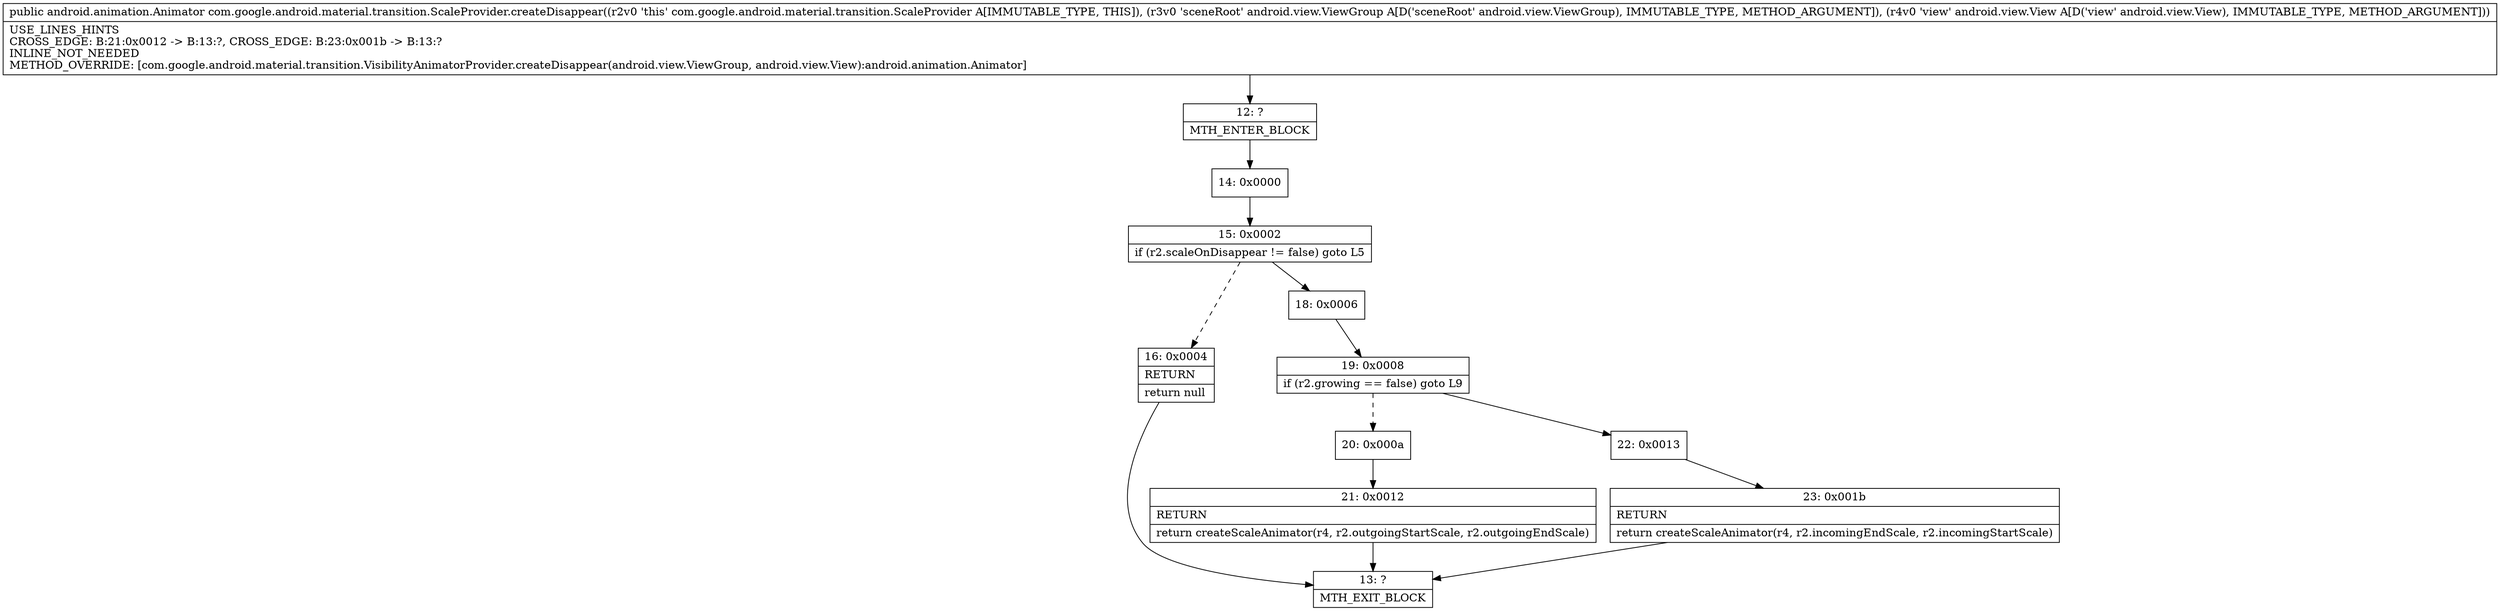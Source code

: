 digraph "CFG forcom.google.android.material.transition.ScaleProvider.createDisappear(Landroid\/view\/ViewGroup;Landroid\/view\/View;)Landroid\/animation\/Animator;" {
Node_12 [shape=record,label="{12\:\ ?|MTH_ENTER_BLOCK\l}"];
Node_14 [shape=record,label="{14\:\ 0x0000}"];
Node_15 [shape=record,label="{15\:\ 0x0002|if (r2.scaleOnDisappear != false) goto L5\l}"];
Node_16 [shape=record,label="{16\:\ 0x0004|RETURN\l|return null\l}"];
Node_13 [shape=record,label="{13\:\ ?|MTH_EXIT_BLOCK\l}"];
Node_18 [shape=record,label="{18\:\ 0x0006}"];
Node_19 [shape=record,label="{19\:\ 0x0008|if (r2.growing == false) goto L9\l}"];
Node_20 [shape=record,label="{20\:\ 0x000a}"];
Node_21 [shape=record,label="{21\:\ 0x0012|RETURN\l|return createScaleAnimator(r4, r2.outgoingStartScale, r2.outgoingEndScale)\l}"];
Node_22 [shape=record,label="{22\:\ 0x0013}"];
Node_23 [shape=record,label="{23\:\ 0x001b|RETURN\l|return createScaleAnimator(r4, r2.incomingEndScale, r2.incomingStartScale)\l}"];
MethodNode[shape=record,label="{public android.animation.Animator com.google.android.material.transition.ScaleProvider.createDisappear((r2v0 'this' com.google.android.material.transition.ScaleProvider A[IMMUTABLE_TYPE, THIS]), (r3v0 'sceneRoot' android.view.ViewGroup A[D('sceneRoot' android.view.ViewGroup), IMMUTABLE_TYPE, METHOD_ARGUMENT]), (r4v0 'view' android.view.View A[D('view' android.view.View), IMMUTABLE_TYPE, METHOD_ARGUMENT]))  | USE_LINES_HINTS\lCROSS_EDGE: B:21:0x0012 \-\> B:13:?, CROSS_EDGE: B:23:0x001b \-\> B:13:?\lINLINE_NOT_NEEDED\lMETHOD_OVERRIDE: [com.google.android.material.transition.VisibilityAnimatorProvider.createDisappear(android.view.ViewGroup, android.view.View):android.animation.Animator]\l}"];
MethodNode -> Node_12;Node_12 -> Node_14;
Node_14 -> Node_15;
Node_15 -> Node_16[style=dashed];
Node_15 -> Node_18;
Node_16 -> Node_13;
Node_18 -> Node_19;
Node_19 -> Node_20[style=dashed];
Node_19 -> Node_22;
Node_20 -> Node_21;
Node_21 -> Node_13;
Node_22 -> Node_23;
Node_23 -> Node_13;
}

